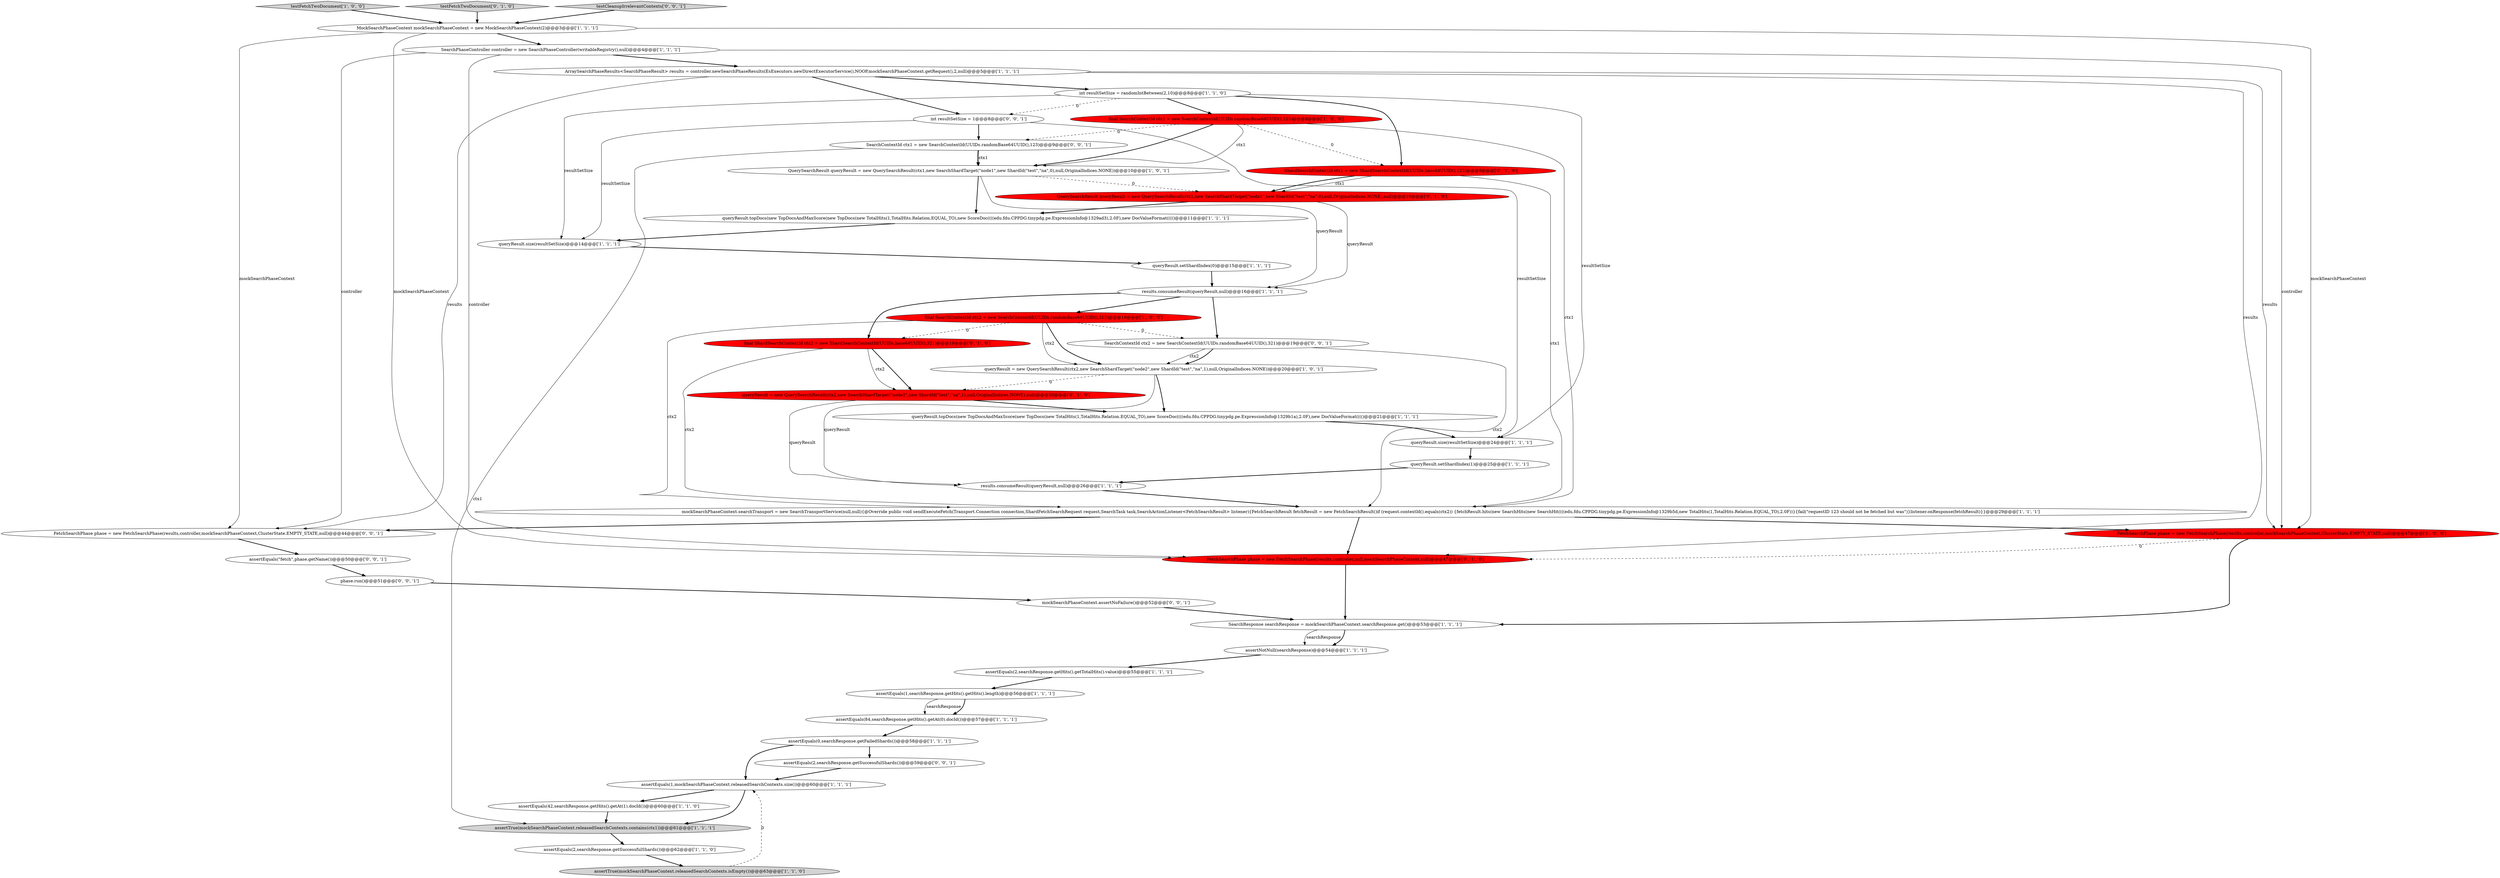 digraph {
30 [style = filled, label = "final ShardSearchContextId ctx2 = new ShardSearchContextId(UUIDs.base64UUID(),321)@@@19@@@['0', '1', '0']", fillcolor = red, shape = ellipse image = "AAA1AAABBB2BBB"];
11 [style = filled, label = "queryResult.topDocs(new TopDocsAndMaxScore(new TopDocs(new TotalHits(1,TotalHits.Relation.EQUAL_TO),new ScoreDoc((((edu.fdu.CPPDG.tinypdg.pe.ExpressionInfo@1329b1a),2.0F),new DocValueFormat(((()@@@21@@@['1', '1', '1']", fillcolor = white, shape = ellipse image = "AAA0AAABBB1BBB"];
23 [style = filled, label = "SearchResponse searchResponse = mockSearchPhaseContext.searchResponse.get()@@@53@@@['1', '1', '1']", fillcolor = white, shape = ellipse image = "AAA0AAABBB1BBB"];
18 [style = filled, label = "mockSearchPhaseContext.searchTransport = new SearchTransportService(null,null){@Override public void sendExecuteFetch(Transport.Connection connection,ShardFetchSearchRequest request,SearchTask task,SearchActionListener<FetchSearchResult> listener){FetchSearchResult fetchResult = new FetchSearchResult()if (request.contextId().equals(ctx2)) {fetchResult.hits(new SearchHits(new SearchHit((((edu.fdu.CPPDG.tinypdg.pe.ExpressionInfo@1329b5d,new TotalHits(1,TotalHits.Relation.EQUAL_TO),2.0F))}{fail(\"requestID 123 should not be fetched but was\")}listener.onResponse(fetchResult)}}@@@29@@@['1', '1', '1']", fillcolor = white, shape = ellipse image = "AAA0AAABBB1BBB"];
32 [style = filled, label = "FetchSearchPhase phase = new FetchSearchPhase(results,controller,null,mockSearchPhaseContext,null)@@@47@@@['0', '1', '0']", fillcolor = red, shape = ellipse image = "AAA1AAABBB2BBB"];
2 [style = filled, label = "SearchPhaseController controller = new SearchPhaseController(writableRegistry(),null)@@@4@@@['1', '1', '1']", fillcolor = white, shape = ellipse image = "AAA0AAABBB1BBB"];
29 [style = filled, label = "final SearchContextId ctx2 = new SearchContextId(UUIDs.randomBase64UUID(),312)@@@19@@@['1', '0', '0']", fillcolor = red, shape = ellipse image = "AAA1AAABBB1BBB"];
27 [style = filled, label = "results.consumeResult(queryResult,null)@@@16@@@['1', '1', '1']", fillcolor = white, shape = ellipse image = "AAA0AAABBB1BBB"];
22 [style = filled, label = "FetchSearchPhase phase = new FetchSearchPhase(results,controller,mockSearchPhaseContext,ClusterState.EMPTY_STATE,null)@@@47@@@['1', '0', '0']", fillcolor = red, shape = ellipse image = "AAA1AAABBB1BBB"];
15 [style = filled, label = "assertEquals(1,searchResponse.getHits().getHits().length)@@@56@@@['1', '1', '1']", fillcolor = white, shape = ellipse image = "AAA0AAABBB1BBB"];
1 [style = filled, label = "assertEquals(2,searchResponse.getHits().getTotalHits().value)@@@55@@@['1', '1', '1']", fillcolor = white, shape = ellipse image = "AAA0AAABBB1BBB"];
7 [style = filled, label = "assertEquals(2,searchResponse.getSuccessfulShards())@@@62@@@['1', '1', '0']", fillcolor = white, shape = ellipse image = "AAA0AAABBB1BBB"];
21 [style = filled, label = "testFetchTwoDocument['1', '0', '0']", fillcolor = lightgray, shape = diamond image = "AAA0AAABBB1BBB"];
28 [style = filled, label = "queryResult = new QuerySearchResult(ctx2,new SearchShardTarget(\"node2\",new ShardId(\"test\",\"na\",1),null,OriginalIndices.NONE))@@@20@@@['1', '0', '1']", fillcolor = white, shape = ellipse image = "AAA0AAABBB1BBB"];
14 [style = filled, label = "queryResult.setShardIndex(1)@@@25@@@['1', '1', '1']", fillcolor = white, shape = ellipse image = "AAA0AAABBB1BBB"];
34 [style = filled, label = "testFetchTwoDocument['0', '1', '0']", fillcolor = lightgray, shape = diamond image = "AAA0AAABBB2BBB"];
13 [style = filled, label = "MockSearchPhaseContext mockSearchPhaseContext = new MockSearchPhaseContext(2)@@@3@@@['1', '1', '1']", fillcolor = white, shape = ellipse image = "AAA0AAABBB1BBB"];
42 [style = filled, label = "assertEquals(\"fetch\",phase.getName())@@@50@@@['0', '0', '1']", fillcolor = white, shape = ellipse image = "AAA0AAABBB3BBB"];
43 [style = filled, label = "mockSearchPhaseContext.assertNoFailure()@@@52@@@['0', '0', '1']", fillcolor = white, shape = ellipse image = "AAA0AAABBB3BBB"];
25 [style = filled, label = "queryResult.size(resultSetSize)@@@24@@@['1', '1', '1']", fillcolor = white, shape = ellipse image = "AAA0AAABBB1BBB"];
26 [style = filled, label = "assertEquals(1,mockSearchPhaseContext.releasedSearchContexts.size())@@@60@@@['1', '1', '1']", fillcolor = white, shape = ellipse image = "AAA0AAABBB1BBB"];
12 [style = filled, label = "assertTrue(mockSearchPhaseContext.releasedSearchContexts.isEmpty())@@@63@@@['1', '1', '0']", fillcolor = lightgray, shape = ellipse image = "AAA0AAABBB1BBB"];
37 [style = filled, label = "FetchSearchPhase phase = new FetchSearchPhase(results,controller,mockSearchPhaseContext,ClusterState.EMPTY_STATE,null)@@@44@@@['0', '0', '1']", fillcolor = white, shape = ellipse image = "AAA0AAABBB3BBB"];
0 [style = filled, label = "queryResult.size(resultSetSize)@@@14@@@['1', '1', '1']", fillcolor = white, shape = ellipse image = "AAA0AAABBB1BBB"];
20 [style = filled, label = "final SearchContextId ctx1 = new SearchContextId(UUIDs.randomBase64UUID(),123)@@@9@@@['1', '0', '0']", fillcolor = red, shape = ellipse image = "AAA1AAABBB1BBB"];
31 [style = filled, label = "ShardSearchContextId ctx1 = new ShardSearchContextId(UUIDs.base64UUID(),123)@@@9@@@['0', '1', '0']", fillcolor = red, shape = ellipse image = "AAA1AAABBB2BBB"];
41 [style = filled, label = "SearchContextId ctx2 = new SearchContextId(UUIDs.randomBase64UUID(),321)@@@19@@@['0', '0', '1']", fillcolor = white, shape = ellipse image = "AAA0AAABBB3BBB"];
36 [style = filled, label = "SearchContextId ctx1 = new SearchContextId(UUIDs.randomBase64UUID(),123)@@@9@@@['0', '0', '1']", fillcolor = white, shape = ellipse image = "AAA0AAABBB3BBB"];
6 [style = filled, label = "assertEquals(84,searchResponse.getHits().getAt(0).docId())@@@57@@@['1', '1', '1']", fillcolor = white, shape = ellipse image = "AAA0AAABBB1BBB"];
3 [style = filled, label = "queryResult.topDocs(new TopDocsAndMaxScore(new TopDocs(new TotalHits(1,TotalHits.Relation.EQUAL_TO),new ScoreDoc((((edu.fdu.CPPDG.tinypdg.pe.ExpressionInfo@1329ad3),2.0F),new DocValueFormat(((()@@@11@@@['1', '1', '1']", fillcolor = white, shape = ellipse image = "AAA0AAABBB1BBB"];
44 [style = filled, label = "testCleanupIrrelevantContexts['0', '0', '1']", fillcolor = lightgray, shape = diamond image = "AAA0AAABBB3BBB"];
8 [style = filled, label = "assertEquals(0,searchResponse.getFailedShards())@@@58@@@['1', '1', '1']", fillcolor = white, shape = ellipse image = "AAA0AAABBB1BBB"];
17 [style = filled, label = "int resultSetSize = randomIntBetween(2,10)@@@8@@@['1', '1', '0']", fillcolor = white, shape = ellipse image = "AAA0AAABBB1BBB"];
33 [style = filled, label = "QuerySearchResult queryResult = new QuerySearchResult(ctx1,new SearchShardTarget(\"node1\",new ShardId(\"test\",\"na\",0),null,OriginalIndices.NONE),null)@@@10@@@['0', '1', '0']", fillcolor = red, shape = ellipse image = "AAA1AAABBB2BBB"];
9 [style = filled, label = "ArraySearchPhaseResults<SearchPhaseResult> results = controller.newSearchPhaseResults(EsExecutors.newDirectExecutorService(),NOOP,mockSearchPhaseContext.getRequest(),2,null)@@@5@@@['1', '1', '1']", fillcolor = white, shape = ellipse image = "AAA0AAABBB1BBB"];
39 [style = filled, label = "int resultSetSize = 1@@@8@@@['0', '0', '1']", fillcolor = white, shape = ellipse image = "AAA0AAABBB3BBB"];
24 [style = filled, label = "queryResult.setShardIndex(0)@@@15@@@['1', '1', '1']", fillcolor = white, shape = ellipse image = "AAA0AAABBB1BBB"];
5 [style = filled, label = "assertTrue(mockSearchPhaseContext.releasedSearchContexts.contains(ctx1))@@@61@@@['1', '1', '1']", fillcolor = lightgray, shape = ellipse image = "AAA0AAABBB1BBB"];
4 [style = filled, label = "assertNotNull(searchResponse)@@@54@@@['1', '1', '1']", fillcolor = white, shape = ellipse image = "AAA0AAABBB1BBB"];
40 [style = filled, label = "phase.run()@@@51@@@['0', '0', '1']", fillcolor = white, shape = ellipse image = "AAA0AAABBB3BBB"];
16 [style = filled, label = "QuerySearchResult queryResult = new QuerySearchResult(ctx1,new SearchShardTarget(\"node1\",new ShardId(\"test\",\"na\",0),null,OriginalIndices.NONE))@@@10@@@['1', '0', '1']", fillcolor = white, shape = ellipse image = "AAA0AAABBB1BBB"];
10 [style = filled, label = "results.consumeResult(queryResult,null)@@@26@@@['1', '1', '1']", fillcolor = white, shape = ellipse image = "AAA0AAABBB1BBB"];
35 [style = filled, label = "queryResult = new QuerySearchResult(ctx2,new SearchShardTarget(\"node2\",new ShardId(\"test\",\"na\",1),null,OriginalIndices.NONE),null)@@@20@@@['0', '1', '0']", fillcolor = red, shape = ellipse image = "AAA1AAABBB2BBB"];
38 [style = filled, label = "assertEquals(2,searchResponse.getSuccessfulShards())@@@59@@@['0', '0', '1']", fillcolor = white, shape = ellipse image = "AAA0AAABBB3BBB"];
19 [style = filled, label = "assertEquals(42,searchResponse.getHits().getAt(1).docId())@@@60@@@['1', '1', '0']", fillcolor = white, shape = ellipse image = "AAA0AAABBB1BBB"];
41->28 [style = solid, label="ctx2"];
2->37 [style = solid, label="controller"];
30->35 [style = solid, label="ctx2"];
32->23 [style = bold, label=""];
29->28 [style = solid, label="ctx2"];
25->14 [style = bold, label=""];
13->22 [style = solid, label="mockSearchPhaseContext"];
43->23 [style = bold, label=""];
15->6 [style = solid, label="searchResponse"];
41->28 [style = bold, label=""];
12->26 [style = dashed, label="0"];
19->5 [style = bold, label=""];
18->22 [style = bold, label=""];
20->16 [style = bold, label=""];
31->18 [style = solid, label="ctx1"];
0->24 [style = bold, label=""];
18->32 [style = bold, label=""];
23->4 [style = solid, label="searchResponse"];
13->37 [style = solid, label="mockSearchPhaseContext"];
38->26 [style = bold, label=""];
20->16 [style = solid, label="ctx1"];
16->33 [style = dashed, label="0"];
24->27 [style = bold, label=""];
9->32 [style = solid, label="results"];
11->25 [style = bold, label=""];
16->27 [style = solid, label="queryResult"];
17->20 [style = bold, label=""];
21->13 [style = bold, label=""];
16->3 [style = bold, label=""];
9->39 [style = bold, label=""];
33->3 [style = bold, label=""];
31->33 [style = solid, label="ctx1"];
27->30 [style = bold, label=""];
14->10 [style = bold, label=""];
9->17 [style = bold, label=""];
39->25 [style = solid, label="resultSetSize"];
2->9 [style = bold, label=""];
22->23 [style = bold, label=""];
42->40 [style = bold, label=""];
8->38 [style = bold, label=""];
3->0 [style = bold, label=""];
35->10 [style = solid, label="queryResult"];
31->33 [style = bold, label=""];
36->16 [style = bold, label=""];
5->7 [style = bold, label=""];
2->32 [style = solid, label="controller"];
27->29 [style = bold, label=""];
18->37 [style = bold, label=""];
10->18 [style = bold, label=""];
17->39 [style = dashed, label="0"];
2->22 [style = solid, label="controller"];
36->5 [style = solid, label="ctx1"];
20->31 [style = dashed, label="0"];
29->41 [style = dashed, label="0"];
26->19 [style = bold, label=""];
17->0 [style = solid, label="resultSetSize"];
17->25 [style = solid, label="resultSetSize"];
20->18 [style = solid, label="ctx1"];
30->35 [style = bold, label=""];
28->10 [style = solid, label="queryResult"];
30->18 [style = solid, label="ctx2"];
39->0 [style = solid, label="resultSetSize"];
41->18 [style = solid, label="ctx2"];
4->1 [style = bold, label=""];
40->43 [style = bold, label=""];
13->32 [style = solid, label="mockSearchPhaseContext"];
29->18 [style = solid, label="ctx2"];
9->37 [style = solid, label="results"];
37->42 [style = bold, label=""];
13->2 [style = bold, label=""];
7->12 [style = bold, label=""];
9->22 [style = solid, label="results"];
26->5 [style = bold, label=""];
36->16 [style = solid, label="ctx1"];
1->15 [style = bold, label=""];
17->31 [style = bold, label=""];
28->11 [style = bold, label=""];
34->13 [style = bold, label=""];
23->4 [style = bold, label=""];
8->26 [style = bold, label=""];
22->32 [style = dashed, label="0"];
15->6 [style = bold, label=""];
28->35 [style = dashed, label="0"];
29->28 [style = bold, label=""];
20->36 [style = dashed, label="0"];
6->8 [style = bold, label=""];
27->41 [style = bold, label=""];
33->27 [style = solid, label="queryResult"];
44->13 [style = bold, label=""];
29->30 [style = dashed, label="0"];
39->36 [style = bold, label=""];
35->11 [style = bold, label=""];
}

